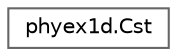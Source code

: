 digraph "Graphical Class Hierarchy"
{
 // LATEX_PDF_SIZE
  bgcolor="transparent";
  edge [fontname=Helvetica,fontsize=10,labelfontname=Helvetica,labelfontsize=10];
  node [fontname=Helvetica,fontsize=10,shape=box,height=0.2,width=0.4];
  rankdir="LR";
  Node0 [id="Node000000",label="phyex1d.Cst",height=0.2,width=0.4,color="grey40", fillcolor="white", style="filled",URL="$classphyex1d_1_1Cst.html",tooltip=" "];
}

